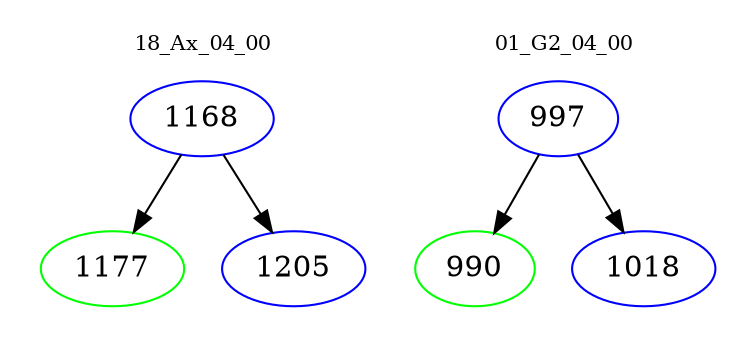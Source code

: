 digraph{
subgraph cluster_0 {
color = white
label = "18_Ax_04_00";
fontsize=10;
T0_1168 [label="1168", color="blue"]
T0_1168 -> T0_1177 [color="black"]
T0_1177 [label="1177", color="green"]
T0_1168 -> T0_1205 [color="black"]
T0_1205 [label="1205", color="blue"]
}
subgraph cluster_1 {
color = white
label = "01_G2_04_00";
fontsize=10;
T1_997 [label="997", color="blue"]
T1_997 -> T1_990 [color="black"]
T1_990 [label="990", color="green"]
T1_997 -> T1_1018 [color="black"]
T1_1018 [label="1018", color="blue"]
}
}
